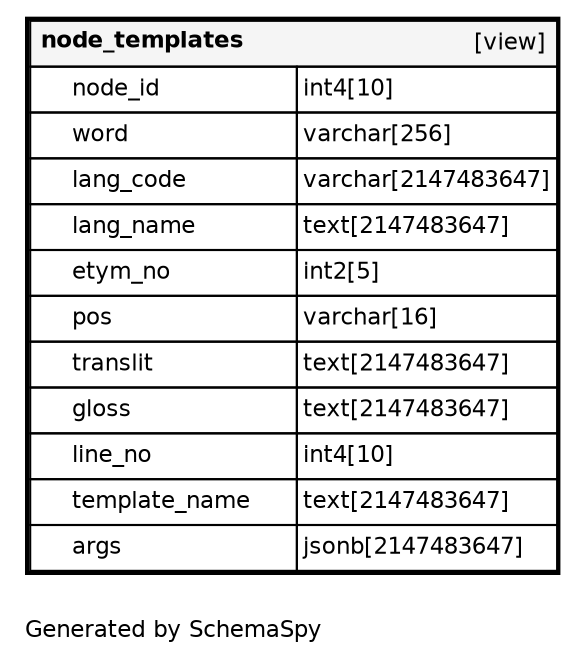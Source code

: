 digraph "oneDegreeRelationshipsDiagram" {
  graph [    rankdir="RL"    bgcolor="#ffffff"    label="\nGenerated by SchemaSpy"    labeljust="l"    nodesep="0.18"    ranksep="0.46"    fontname="Helvetica"    fontsize="11"    ration="compress"  ];  node [    fontname="Helvetica"    fontsize="11"    shape="plaintext"  ];  edge [    arrowsize="0.8"  ];
  "node_templates" [
   label=<
    <TABLE BORDER="2" CELLBORDER="1" CELLSPACING="0" BGCOLOR="#ffffff">
      <TR><TD COLSPAN="4"  BGCOLOR="#f5f5f5"><TABLE BORDER="0" CELLSPACING="0"><TR><TD ALIGN="LEFT" FIXEDSIZE="TRUE" WIDTH="107" HEIGHT="16"><B>node_templates</B></TD><TD ALIGN="RIGHT">[view]</TD></TR></TABLE></TD></TR>
      <TR><TD PORT="node_id" COLSPAN="2" ALIGN="LEFT"><TABLE BORDER="0" CELLSPACING="0" ALIGN="LEFT"><TR ALIGN="LEFT"><TD ALIGN="LEFT" FIXEDSIZE="TRUE" WIDTH="15" HEIGHT="16"></TD><TD ALIGN="LEFT" FIXEDSIZE="TRUE" WIDTH="107" HEIGHT="16">node_id</TD></TR></TABLE></TD><TD PORT="node_id.type" ALIGN="LEFT">int4[10]</TD></TR>
      <TR><TD PORT="word" COLSPAN="2" ALIGN="LEFT"><TABLE BORDER="0" CELLSPACING="0" ALIGN="LEFT"><TR ALIGN="LEFT"><TD ALIGN="LEFT" FIXEDSIZE="TRUE" WIDTH="15" HEIGHT="16"></TD><TD ALIGN="LEFT" FIXEDSIZE="TRUE" WIDTH="107" HEIGHT="16">word</TD></TR></TABLE></TD><TD PORT="word.type" ALIGN="LEFT">varchar[256]</TD></TR>
      <TR><TD PORT="lang_code" COLSPAN="2" ALIGN="LEFT"><TABLE BORDER="0" CELLSPACING="0" ALIGN="LEFT"><TR ALIGN="LEFT"><TD ALIGN="LEFT" FIXEDSIZE="TRUE" WIDTH="15" HEIGHT="16"></TD><TD ALIGN="LEFT" FIXEDSIZE="TRUE" WIDTH="107" HEIGHT="16">lang_code</TD></TR></TABLE></TD><TD PORT="lang_code.type" ALIGN="LEFT">varchar[2147483647]</TD></TR>
      <TR><TD PORT="lang_name" COLSPAN="2" ALIGN="LEFT"><TABLE BORDER="0" CELLSPACING="0" ALIGN="LEFT"><TR ALIGN="LEFT"><TD ALIGN="LEFT" FIXEDSIZE="TRUE" WIDTH="15" HEIGHT="16"></TD><TD ALIGN="LEFT" FIXEDSIZE="TRUE" WIDTH="107" HEIGHT="16">lang_name</TD></TR></TABLE></TD><TD PORT="lang_name.type" ALIGN="LEFT">text[2147483647]</TD></TR>
      <TR><TD PORT="etym_no" COLSPAN="2" ALIGN="LEFT"><TABLE BORDER="0" CELLSPACING="0" ALIGN="LEFT"><TR ALIGN="LEFT"><TD ALIGN="LEFT" FIXEDSIZE="TRUE" WIDTH="15" HEIGHT="16"></TD><TD ALIGN="LEFT" FIXEDSIZE="TRUE" WIDTH="107" HEIGHT="16">etym_no</TD></TR></TABLE></TD><TD PORT="etym_no.type" ALIGN="LEFT">int2[5]</TD></TR>
      <TR><TD PORT="pos" COLSPAN="2" ALIGN="LEFT"><TABLE BORDER="0" CELLSPACING="0" ALIGN="LEFT"><TR ALIGN="LEFT"><TD ALIGN="LEFT" FIXEDSIZE="TRUE" WIDTH="15" HEIGHT="16"></TD><TD ALIGN="LEFT" FIXEDSIZE="TRUE" WIDTH="107" HEIGHT="16">pos</TD></TR></TABLE></TD><TD PORT="pos.type" ALIGN="LEFT">varchar[16]</TD></TR>
      <TR><TD PORT="translit" COLSPAN="2" ALIGN="LEFT"><TABLE BORDER="0" CELLSPACING="0" ALIGN="LEFT"><TR ALIGN="LEFT"><TD ALIGN="LEFT" FIXEDSIZE="TRUE" WIDTH="15" HEIGHT="16"></TD><TD ALIGN="LEFT" FIXEDSIZE="TRUE" WIDTH="107" HEIGHT="16">translit</TD></TR></TABLE></TD><TD PORT="translit.type" ALIGN="LEFT">text[2147483647]</TD></TR>
      <TR><TD PORT="gloss" COLSPAN="2" ALIGN="LEFT"><TABLE BORDER="0" CELLSPACING="0" ALIGN="LEFT"><TR ALIGN="LEFT"><TD ALIGN="LEFT" FIXEDSIZE="TRUE" WIDTH="15" HEIGHT="16"></TD><TD ALIGN="LEFT" FIXEDSIZE="TRUE" WIDTH="107" HEIGHT="16">gloss</TD></TR></TABLE></TD><TD PORT="gloss.type" ALIGN="LEFT">text[2147483647]</TD></TR>
      <TR><TD PORT="line_no" COLSPAN="2" ALIGN="LEFT"><TABLE BORDER="0" CELLSPACING="0" ALIGN="LEFT"><TR ALIGN="LEFT"><TD ALIGN="LEFT" FIXEDSIZE="TRUE" WIDTH="15" HEIGHT="16"></TD><TD ALIGN="LEFT" FIXEDSIZE="TRUE" WIDTH="107" HEIGHT="16">line_no</TD></TR></TABLE></TD><TD PORT="line_no.type" ALIGN="LEFT">int4[10]</TD></TR>
      <TR><TD PORT="template_name" COLSPAN="2" ALIGN="LEFT"><TABLE BORDER="0" CELLSPACING="0" ALIGN="LEFT"><TR ALIGN="LEFT"><TD ALIGN="LEFT" FIXEDSIZE="TRUE" WIDTH="15" HEIGHT="16"></TD><TD ALIGN="LEFT" FIXEDSIZE="TRUE" WIDTH="107" HEIGHT="16">template_name</TD></TR></TABLE></TD><TD PORT="template_name.type" ALIGN="LEFT">text[2147483647]</TD></TR>
      <TR><TD PORT="args" COLSPAN="2" ALIGN="LEFT"><TABLE BORDER="0" CELLSPACING="0" ALIGN="LEFT"><TR ALIGN="LEFT"><TD ALIGN="LEFT" FIXEDSIZE="TRUE" WIDTH="15" HEIGHT="16"></TD><TD ALIGN="LEFT" FIXEDSIZE="TRUE" WIDTH="107" HEIGHT="16">args</TD></TR></TABLE></TD><TD PORT="args.type" ALIGN="LEFT">jsonb[2147483647]</TD></TR>
    </TABLE>>
    URL="node_templates.html"
    target="_top"
    tooltip="node_templates"
  ];
}
